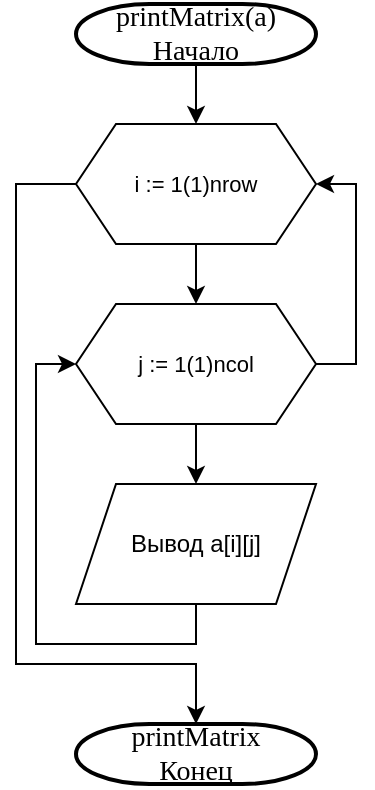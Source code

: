 <mxfile version="13.7.9" type="device"><diagram id="D7THrOcHpnz5imatQ4-I" name="Страница 1"><mxGraphModel dx="1669" dy="1651" grid="1" gridSize="30" guides="1" tooltips="1" connect="1" arrows="1" fold="1" page="1" pageScale="1" pageWidth="827" pageHeight="1169" math="0" shadow="0"><root><mxCell id="0"/><mxCell id="1" parent="0"/><mxCell id="YtqH1urHDmTMTJkxBCnN-6" style="edgeStyle=orthogonalEdgeStyle;rounded=0;orthogonalLoop=1;jettySize=auto;html=1;exitX=0.5;exitY=1;exitDx=0;exitDy=0;exitPerimeter=0;entryX=0.5;entryY=0;entryDx=0;entryDy=0;" edge="1" parent="1" source="YtqH1urHDmTMTJkxBCnN-1" target="YtqH1urHDmTMTJkxBCnN-3"><mxGeometry relative="1" as="geometry"/></mxCell><mxCell id="YtqH1urHDmTMTJkxBCnN-1" value="&lt;font face=&quot;Times New Roman&quot; style=&quot;font-size: 14px&quot;&gt;printMatrix(a)&lt;br&gt;Начало&lt;/font&gt;" style="strokeWidth=2;html=1;shape=mxgraph.flowchart.terminator;whiteSpace=wrap;fontSize=11;" vertex="1" parent="1"><mxGeometry width="120" height="30" as="geometry"/></mxCell><mxCell id="YtqH1urHDmTMTJkxBCnN-7" style="edgeStyle=orthogonalEdgeStyle;rounded=0;orthogonalLoop=1;jettySize=auto;html=1;exitX=0.5;exitY=1;exitDx=0;exitDy=0;entryX=0.5;entryY=0;entryDx=0;entryDy=0;" edge="1" parent="1" source="YtqH1urHDmTMTJkxBCnN-3" target="YtqH1urHDmTMTJkxBCnN-4"><mxGeometry relative="1" as="geometry"/></mxCell><mxCell id="YtqH1urHDmTMTJkxBCnN-12" style="edgeStyle=orthogonalEdgeStyle;rounded=0;orthogonalLoop=1;jettySize=auto;html=1;exitX=0;exitY=0.5;exitDx=0;exitDy=0;entryX=0.5;entryY=0;entryDx=0;entryDy=0;entryPerimeter=0;" edge="1" parent="1" source="YtqH1urHDmTMTJkxBCnN-3" target="YtqH1urHDmTMTJkxBCnN-13"><mxGeometry relative="1" as="geometry"><mxPoint x="60" y="360.0" as="targetPoint"/><Array as="points"><mxPoint x="-30" y="90"/><mxPoint x="-30" y="330"/><mxPoint x="60" y="330"/></Array></mxGeometry></mxCell><mxCell id="YtqH1urHDmTMTJkxBCnN-3" value="i := 1(1)nrow" style="shape=hexagon;perimeter=hexagonPerimeter2;whiteSpace=wrap;html=1;fixedSize=1;fontSize=11;" vertex="1" parent="1"><mxGeometry y="60" width="120" height="60" as="geometry"/></mxCell><mxCell id="YtqH1urHDmTMTJkxBCnN-9" style="edgeStyle=orthogonalEdgeStyle;rounded=0;orthogonalLoop=1;jettySize=auto;html=1;exitX=0.5;exitY=1;exitDx=0;exitDy=0;entryX=0.5;entryY=0;entryDx=0;entryDy=0;" edge="1" parent="1" source="YtqH1urHDmTMTJkxBCnN-4" target="YtqH1urHDmTMTJkxBCnN-8"><mxGeometry relative="1" as="geometry"/></mxCell><mxCell id="YtqH1urHDmTMTJkxBCnN-11" style="edgeStyle=orthogonalEdgeStyle;rounded=0;orthogonalLoop=1;jettySize=auto;html=1;exitX=1;exitY=0.5;exitDx=0;exitDy=0;entryX=1;entryY=0.5;entryDx=0;entryDy=0;" edge="1" parent="1" source="YtqH1urHDmTMTJkxBCnN-4" target="YtqH1urHDmTMTJkxBCnN-3"><mxGeometry relative="1" as="geometry"/></mxCell><mxCell id="YtqH1urHDmTMTJkxBCnN-4" value="j := 1(1)ncol" style="shape=hexagon;perimeter=hexagonPerimeter2;whiteSpace=wrap;html=1;fixedSize=1;fontSize=11;" vertex="1" parent="1"><mxGeometry y="150" width="120" height="60" as="geometry"/></mxCell><mxCell id="YtqH1urHDmTMTJkxBCnN-10" style="edgeStyle=orthogonalEdgeStyle;rounded=0;orthogonalLoop=1;jettySize=auto;html=1;exitX=0.5;exitY=1;exitDx=0;exitDy=0;entryX=0;entryY=0.5;entryDx=0;entryDy=0;" edge="1" parent="1" source="YtqH1urHDmTMTJkxBCnN-8" target="YtqH1urHDmTMTJkxBCnN-4"><mxGeometry relative="1" as="geometry"/></mxCell><mxCell id="YtqH1urHDmTMTJkxBCnN-8" value="Вывод a[i][j]" style="shape=parallelogram;perimeter=parallelogramPerimeter;whiteSpace=wrap;html=1;fixedSize=1;" vertex="1" parent="1"><mxGeometry x="2.274e-13" y="240" width="120" height="60" as="geometry"/></mxCell><mxCell id="YtqH1urHDmTMTJkxBCnN-13" value="&lt;font face=&quot;Times New Roman&quot; style=&quot;font-size: 14px&quot;&gt;printMatrix&lt;br&gt;Конец&lt;br&gt;&lt;/font&gt;" style="strokeWidth=2;html=1;shape=mxgraph.flowchart.terminator;whiteSpace=wrap;fontSize=11;" vertex="1" parent="1"><mxGeometry y="360" width="120" height="30" as="geometry"/></mxCell></root></mxGraphModel></diagram></mxfile>